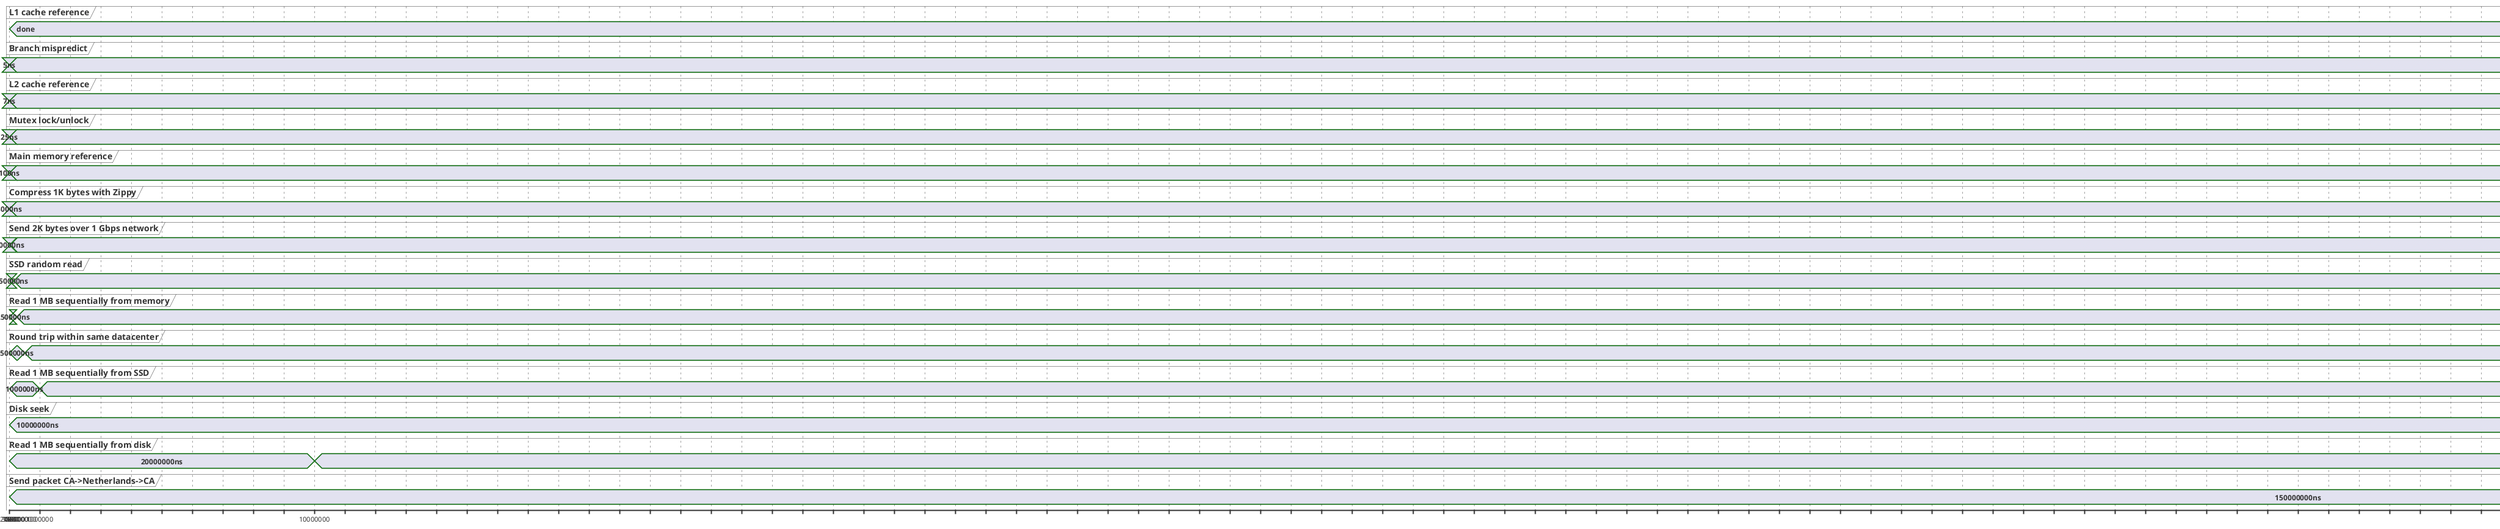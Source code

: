 {
  "sha1": "if4v38j3eblu788m1lg78s2bfwnwq1i",
  "insertion": {
    "when": "2024-06-03T18:59:30.660Z",
    "user": "plantuml@gmail.com"
  }
}
@startuml
concise "L1 cache reference" as L1
concise "Branch mispredict" as BM
concise "L2 cache reference" as L2
concise "Mutex lock/unlock" as MUX
concise "Main memory reference" as MEMREF
concise "Compress 1K bytes with Zippy" as ZIP1K
concise "Send 2K bytes over 1 Gbps network" as SEND2K
concise "SSD random read" as SEEKSSD
concise "Read 1 MB sequentially from memory" as RAM
concise "Round trip within same datacenter" as DC
concise "Read 1 MB sequentially from SSD" as SSD
concise "Disk seek" as SEEKDISK
concise "Read 1 MB sequentially from disk" as DISK
concise "Send packet CA->Netherlands->CA" as NET
@0
L1 is done
BM is 5ns
L2 is 7ns
MUX is 25ns
MEMREF is 100ns
ZIP1K is 3000ns
SEND2K is 20000ns
SEEKSSD is 150000ns
RAM is 250000ns
DC is 500000ns
SSD is 1000000ns
SEEKDISK is 10000000ns
DISK is 20000000ns
NET is 150000000ns
@5
BM is ""
@7
L2 is ""

@25
MUX is ""

@100
MEMREF is ""

@3000
ZIP1K is ""

@20000
SEND2K is ""

@150000
SEEKSSD is ""

@250000
RAM is ""

@500000
DC is ""

@1000000
SSD is ""

@10000000
DISK is ""

@150000000
NET is ""

@enduml
